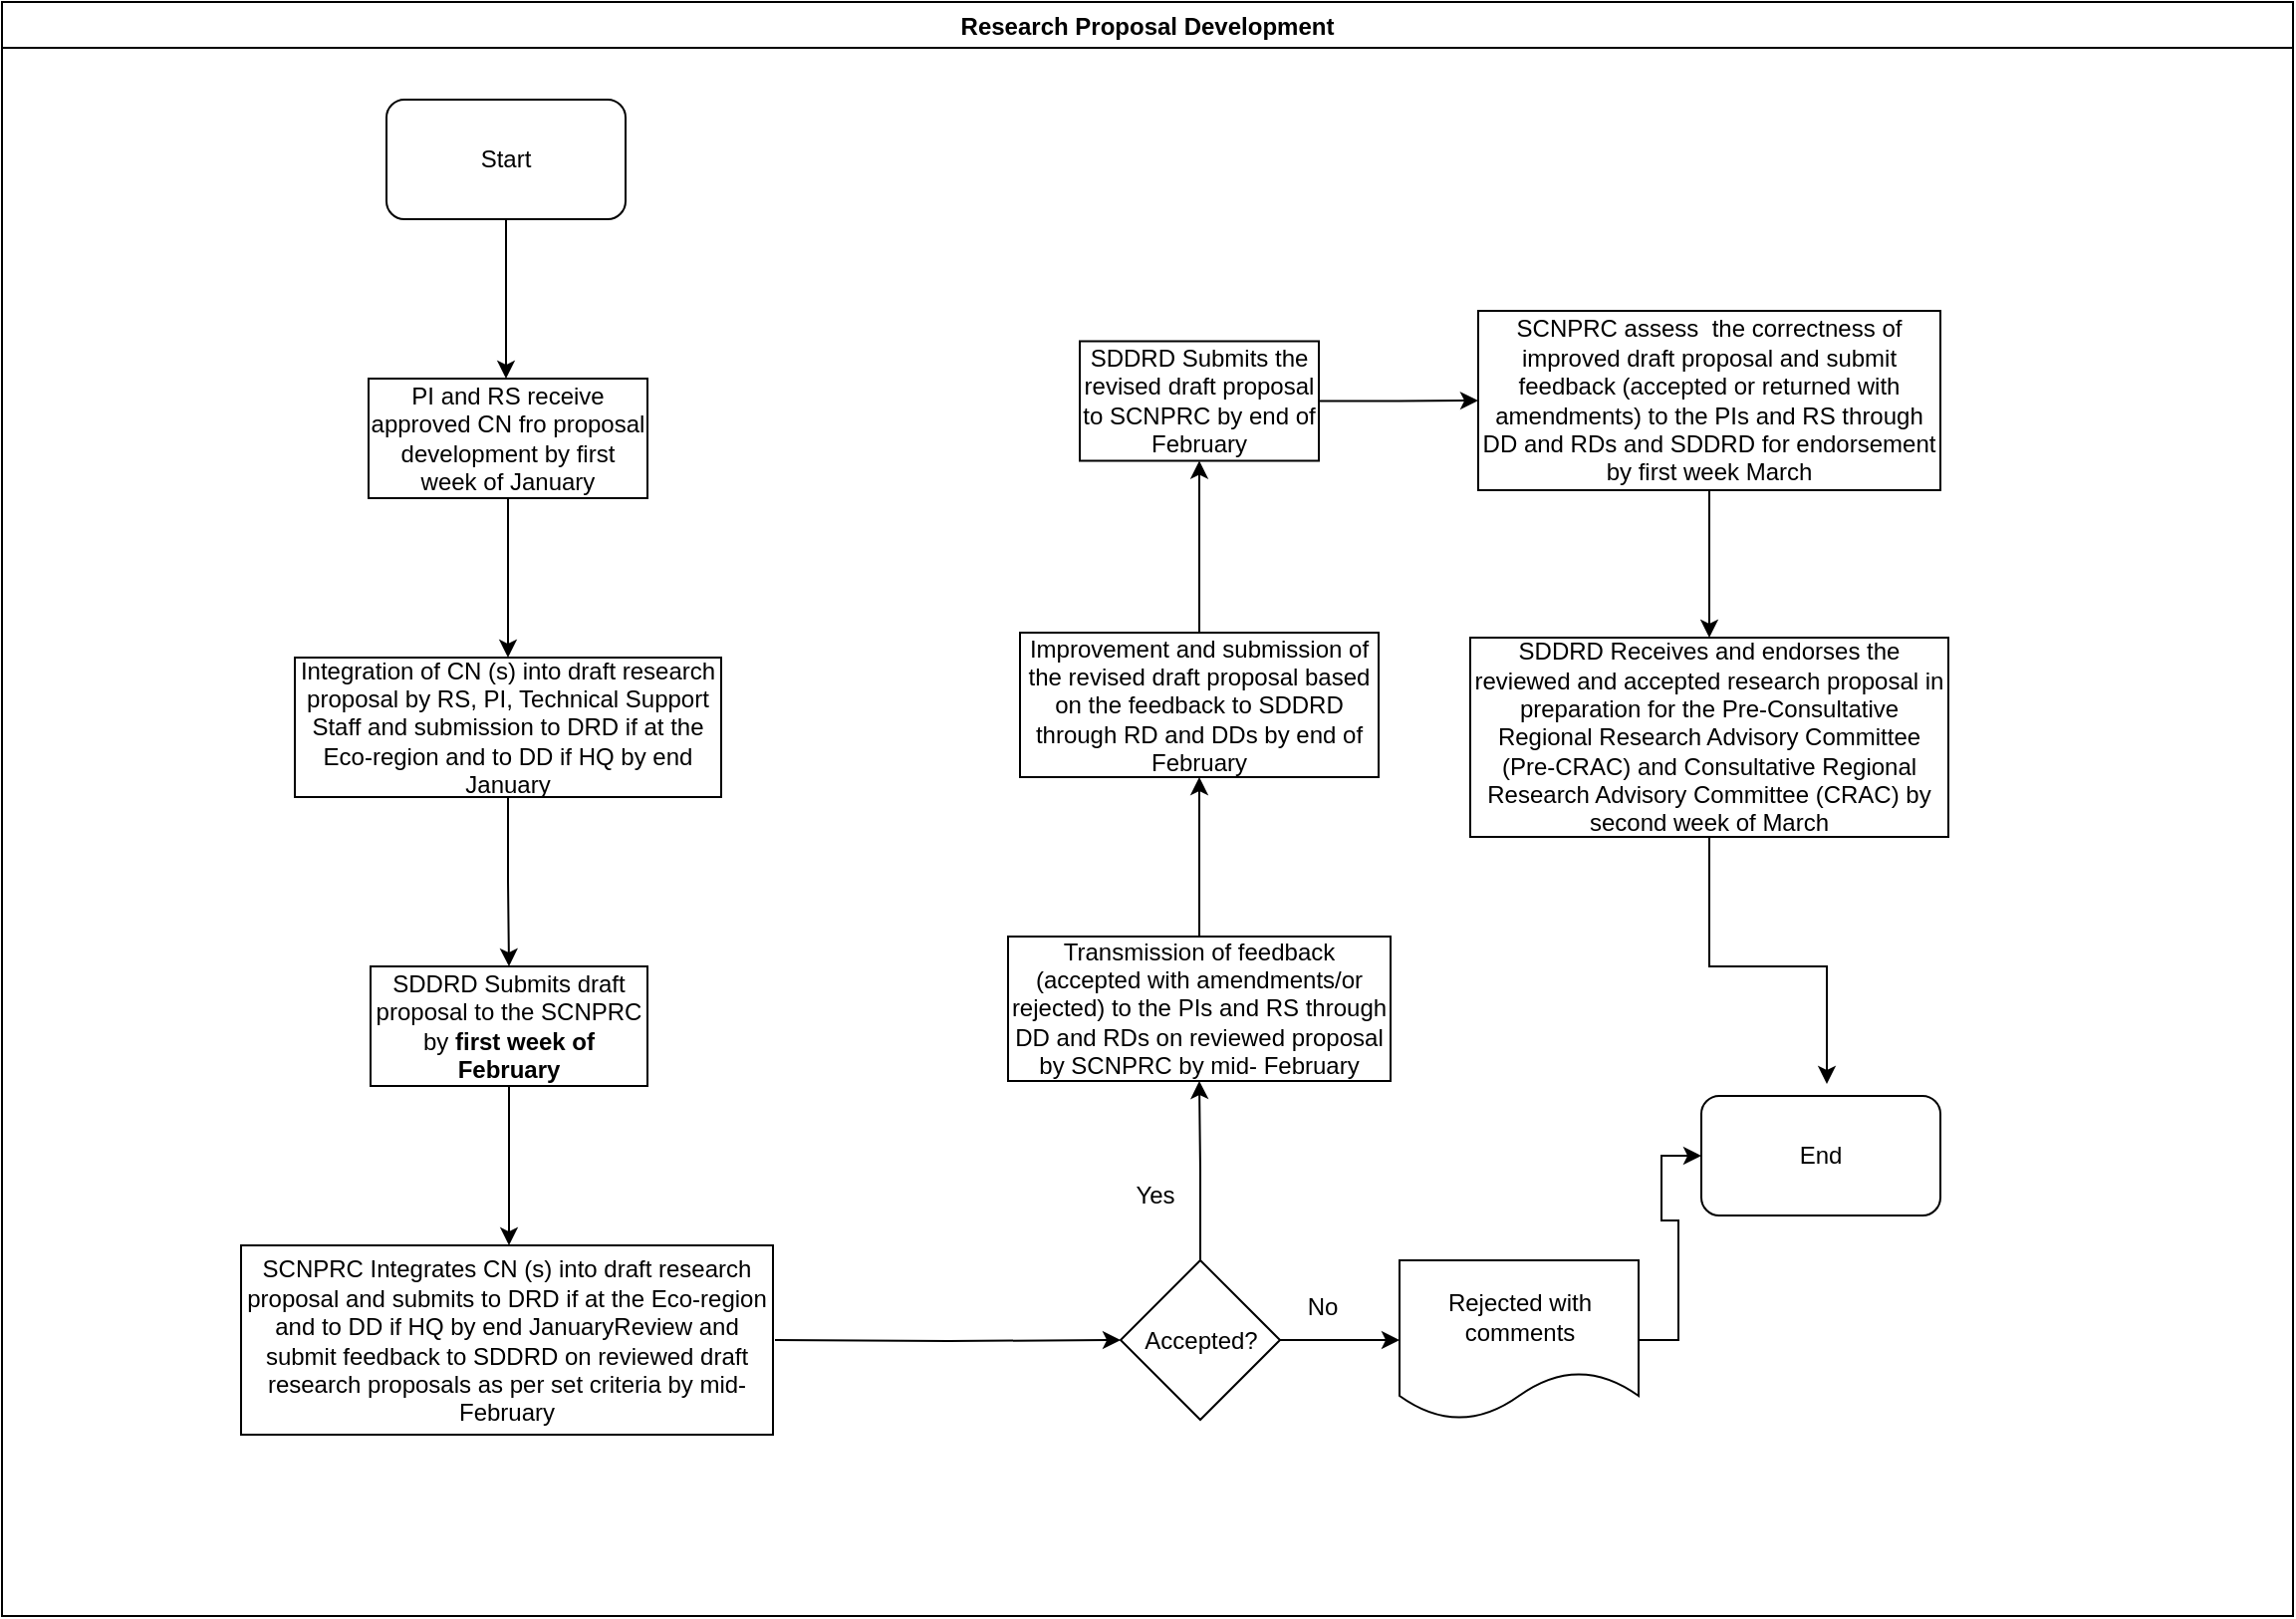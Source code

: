 <mxfile version="14.2.7" type="github">
  <diagram id="PVdL_zoP0Urx2-9kqrgy" name="Page-1">
    <mxGraphModel dx="1038" dy="547" grid="1" gridSize="10" guides="1" tooltips="1" connect="1" arrows="1" fold="1" page="1" pageScale="1" pageWidth="1169" pageHeight="827" math="0" shadow="0">
      <root>
        <mxCell id="0" />
        <mxCell id="1" parent="0" />
        <mxCell id="dvURbFbIRr_XrWgvkVuH-1" value="Research Proposal Development" style="swimlane;" vertex="1" parent="1">
          <mxGeometry x="10" y="10" width="1150" height="810" as="geometry" />
        </mxCell>
        <mxCell id="dvURbFbIRr_XrWgvkVuH-2" value="Start" style="rounded=1;whiteSpace=wrap;html=1;" vertex="1" parent="dvURbFbIRr_XrWgvkVuH-1">
          <mxGeometry x="193" y="49" width="120" height="60" as="geometry" />
        </mxCell>
        <mxCell id="dvURbFbIRr_XrWgvkVuH-3" value="PI and RS receive approved CN fro proposal development by first week of January" style="rounded=0;whiteSpace=wrap;html=1;" vertex="1" parent="dvURbFbIRr_XrWgvkVuH-1">
          <mxGeometry x="184" y="189" width="140" height="60" as="geometry" />
        </mxCell>
        <mxCell id="dvURbFbIRr_XrWgvkVuH-17" value="No" style="text;html=1;strokeColor=none;fillColor=none;align=center;verticalAlign=middle;whiteSpace=wrap;rounded=0;" vertex="1" parent="dvURbFbIRr_XrWgvkVuH-1">
          <mxGeometry x="643" y="645" width="40" height="20" as="geometry" />
        </mxCell>
        <mxCell id="dvURbFbIRr_XrWgvkVuH-15" value="Yes" style="text;html=1;strokeColor=none;fillColor=none;align=center;verticalAlign=middle;whiteSpace=wrap;rounded=0;" vertex="1" parent="dvURbFbIRr_XrWgvkVuH-1">
          <mxGeometry x="559" y="589" width="40" height="20" as="geometry" />
        </mxCell>
        <mxCell id="dvURbFbIRr_XrWgvkVuH-32" value="End" style="rounded=1;whiteSpace=wrap;html=1;" vertex="1" parent="dvURbFbIRr_XrWgvkVuH-1">
          <mxGeometry x="853" y="549" width="120" height="60" as="geometry" />
        </mxCell>
        <mxCell id="dvURbFbIRr_XrWgvkVuH-5" value="" style="edgeStyle=orthogonalEdgeStyle;rounded=0;orthogonalLoop=1;jettySize=auto;html=1;" edge="1" parent="1" source="dvURbFbIRr_XrWgvkVuH-2">
          <mxGeometry relative="1" as="geometry">
            <mxPoint x="263" y="199" as="targetPoint" />
          </mxGeometry>
        </mxCell>
        <mxCell id="dvURbFbIRr_XrWgvkVuH-9" value="" style="edgeStyle=orthogonalEdgeStyle;rounded=0;orthogonalLoop=1;jettySize=auto;html=1;" edge="1" parent="1" source="dvURbFbIRr_XrWgvkVuH-6" target="dvURbFbIRr_XrWgvkVuH-8">
          <mxGeometry relative="1" as="geometry" />
        </mxCell>
        <mxCell id="dvURbFbIRr_XrWgvkVuH-6" value="Integration of CN (s) into draft research proposal by RS, PI, Technical Support Staff and submission to DRD if at the Eco-region and to DD if HQ by end January" style="whiteSpace=wrap;html=1;rounded=0;" vertex="1" parent="1">
          <mxGeometry x="157" y="339" width="214" height="70" as="geometry" />
        </mxCell>
        <mxCell id="dvURbFbIRr_XrWgvkVuH-7" value="" style="edgeStyle=orthogonalEdgeStyle;rounded=0;orthogonalLoop=1;jettySize=auto;html=1;" edge="1" parent="1" source="dvURbFbIRr_XrWgvkVuH-3" target="dvURbFbIRr_XrWgvkVuH-6">
          <mxGeometry relative="1" as="geometry" />
        </mxCell>
        <mxCell id="dvURbFbIRr_XrWgvkVuH-11" value="" style="edgeStyle=orthogonalEdgeStyle;rounded=0;orthogonalLoop=1;jettySize=auto;html=1;" edge="1" parent="1" source="dvURbFbIRr_XrWgvkVuH-8">
          <mxGeometry relative="1" as="geometry">
            <mxPoint x="264.5" y="634" as="targetPoint" />
          </mxGeometry>
        </mxCell>
        <mxCell id="dvURbFbIRr_XrWgvkVuH-8" value="SDDRD Submits draft proposal to the SCNPRC by &lt;b&gt;first week of&lt;br/&gt;February&lt;/b&gt;&lt;br/&gt;" style="whiteSpace=wrap;html=1;rounded=0;" vertex="1" parent="1">
          <mxGeometry x="195" y="494" width="139" height="60" as="geometry" />
        </mxCell>
        <mxCell id="dvURbFbIRr_XrWgvkVuH-13" value="" style="edgeStyle=orthogonalEdgeStyle;rounded=0;orthogonalLoop=1;jettySize=auto;html=1;" edge="1" parent="1" target="dvURbFbIRr_XrWgvkVuH-12">
          <mxGeometry relative="1" as="geometry">
            <mxPoint x="398" y="681.5" as="sourcePoint" />
          </mxGeometry>
        </mxCell>
        <mxCell id="dvURbFbIRr_XrWgvkVuH-10" value="SCNPRC Integrates CN (s) into draft research proposal and submits to DRD if at the Eco-region and to DD if HQ by end JanuaryReview and submit feedback to SDDRD on reviewed draft research proposals as per set criteria by mid-February" style="whiteSpace=wrap;html=1;rounded=0;" vertex="1" parent="1">
          <mxGeometry x="130" y="634" width="267" height="95" as="geometry" />
        </mxCell>
        <mxCell id="dvURbFbIRr_XrWgvkVuH-19" value="" style="edgeStyle=orthogonalEdgeStyle;rounded=0;orthogonalLoop=1;jettySize=auto;html=1;" edge="1" parent="1" source="dvURbFbIRr_XrWgvkVuH-12" target="dvURbFbIRr_XrWgvkVuH-18">
          <mxGeometry relative="1" as="geometry" />
        </mxCell>
        <mxCell id="dvURbFbIRr_XrWgvkVuH-21" value="" style="edgeStyle=orthogonalEdgeStyle;rounded=0;orthogonalLoop=1;jettySize=auto;html=1;" edge="1" parent="1" source="dvURbFbIRr_XrWgvkVuH-12" target="dvURbFbIRr_XrWgvkVuH-20">
          <mxGeometry relative="1" as="geometry" />
        </mxCell>
        <mxCell id="dvURbFbIRr_XrWgvkVuH-12" value="Accepted?" style="rhombus;whiteSpace=wrap;html=1;rounded=0;" vertex="1" parent="1">
          <mxGeometry x="571.5" y="641.5" width="80" height="80" as="geometry" />
        </mxCell>
        <mxCell id="dvURbFbIRr_XrWgvkVuH-34" value="" style="edgeStyle=orthogonalEdgeStyle;rounded=0;orthogonalLoop=1;jettySize=auto;html=1;entryX=0;entryY=0.5;entryDx=0;entryDy=0;" edge="1" parent="1" source="dvURbFbIRr_XrWgvkVuH-18" target="dvURbFbIRr_XrWgvkVuH-32">
          <mxGeometry relative="1" as="geometry">
            <mxPoint x="813" y="519" as="targetPoint" />
          </mxGeometry>
        </mxCell>
        <mxCell id="dvURbFbIRr_XrWgvkVuH-18" value="Rejected with comments" style="shape=document;whiteSpace=wrap;html=1;boundedLbl=1;rounded=0;" vertex="1" parent="1">
          <mxGeometry x="711.5" y="641.5" width="120" height="80" as="geometry" />
        </mxCell>
        <mxCell id="dvURbFbIRr_XrWgvkVuH-25" value="" style="edgeStyle=orthogonalEdgeStyle;rounded=0;orthogonalLoop=1;jettySize=auto;html=1;" edge="1" parent="1" source="dvURbFbIRr_XrWgvkVuH-20" target="dvURbFbIRr_XrWgvkVuH-24">
          <mxGeometry relative="1" as="geometry" />
        </mxCell>
        <mxCell id="dvURbFbIRr_XrWgvkVuH-20" value="Transmission of feedback (accepted with amendments/or rejected) to the PIs and RS through DD and RDs on reviewed proposal by SCNPRC by mid- February" style="whiteSpace=wrap;html=1;rounded=0;" vertex="1" parent="1">
          <mxGeometry x="515" y="479" width="192" height="72.5" as="geometry" />
        </mxCell>
        <mxCell id="dvURbFbIRr_XrWgvkVuH-27" value="" style="edgeStyle=orthogonalEdgeStyle;rounded=0;orthogonalLoop=1;jettySize=auto;html=1;" edge="1" parent="1" source="dvURbFbIRr_XrWgvkVuH-24" target="dvURbFbIRr_XrWgvkVuH-26">
          <mxGeometry relative="1" as="geometry" />
        </mxCell>
        <mxCell id="dvURbFbIRr_XrWgvkVuH-24" value="Improvement and submission of the revised draft proposal based on the feedback to SDDRD through RD and DDs by end of February " style="whiteSpace=wrap;html=1;rounded=0;" vertex="1" parent="1">
          <mxGeometry x="521" y="326.5" width="180" height="72.5" as="geometry" />
        </mxCell>
        <mxCell id="dvURbFbIRr_XrWgvkVuH-29" value="" style="edgeStyle=orthogonalEdgeStyle;rounded=0;orthogonalLoop=1;jettySize=auto;html=1;" edge="1" parent="1" source="dvURbFbIRr_XrWgvkVuH-26" target="dvURbFbIRr_XrWgvkVuH-28">
          <mxGeometry relative="1" as="geometry" />
        </mxCell>
        <mxCell id="dvURbFbIRr_XrWgvkVuH-26" value="SDDRD Submits the revised draft proposal to SCNPRC by end of February" style="whiteSpace=wrap;html=1;rounded=0;" vertex="1" parent="1">
          <mxGeometry x="551" y="180.25" width="120" height="60" as="geometry" />
        </mxCell>
        <mxCell id="dvURbFbIRr_XrWgvkVuH-31" value="" style="edgeStyle=orthogonalEdgeStyle;rounded=0;orthogonalLoop=1;jettySize=auto;html=1;" edge="1" parent="1" source="dvURbFbIRr_XrWgvkVuH-28" target="dvURbFbIRr_XrWgvkVuH-30">
          <mxGeometry relative="1" as="geometry" />
        </mxCell>
        <mxCell id="dvURbFbIRr_XrWgvkVuH-28" value="SCNPRC assess&amp;nbsp; the correctness of improved draft proposal and submit feedback (accepted or returned with amendments) to the PIs and RS through DD and RDs and SDDRD for endorsement by first week March" style="whiteSpace=wrap;html=1;rounded=0;" vertex="1" parent="1">
          <mxGeometry x="751" y="165" width="232" height="90" as="geometry" />
        </mxCell>
        <mxCell id="dvURbFbIRr_XrWgvkVuH-36" value="" style="edgeStyle=orthogonalEdgeStyle;rounded=0;orthogonalLoop=1;jettySize=auto;html=1;entryX=0.525;entryY=-0.1;entryDx=0;entryDy=0;entryPerimeter=0;" edge="1" parent="1" source="dvURbFbIRr_XrWgvkVuH-30" target="dvURbFbIRr_XrWgvkVuH-32">
          <mxGeometry relative="1" as="geometry">
            <mxPoint x="867" y="529" as="targetPoint" />
          </mxGeometry>
        </mxCell>
        <mxCell id="dvURbFbIRr_XrWgvkVuH-30" value="SDDRD Receives and endorses the reviewed and accepted research proposal in preparation for the Pre-Consultative Regional Research Advisory Committee (Pre-CRAC) and Consultative Regional Research Advisory Committee (CRAC) by second week of March" style="whiteSpace=wrap;html=1;rounded=0;" vertex="1" parent="1">
          <mxGeometry x="747" y="329" width="240" height="100" as="geometry" />
        </mxCell>
      </root>
    </mxGraphModel>
  </diagram>
</mxfile>
